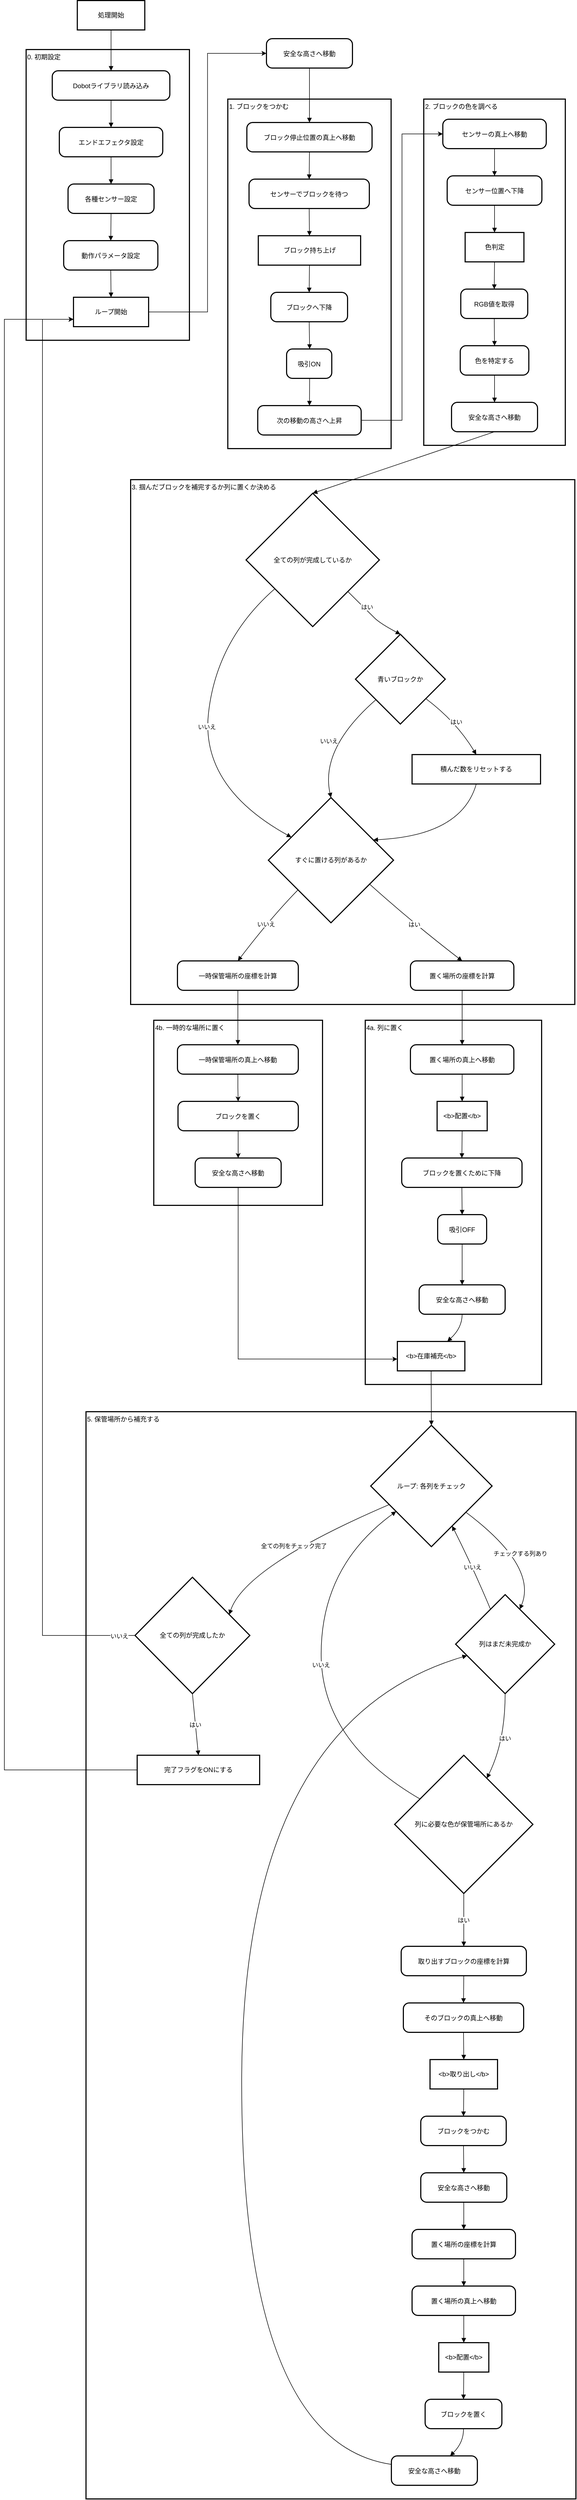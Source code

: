<mxfile version="27.1.6">
  <diagram name="ページ1" id="ypRRnfeijynuH0-PJjUa">
    <mxGraphModel dx="2175" dy="2353" grid="1" gridSize="10" guides="1" tooltips="1" connect="1" arrows="1" fold="1" page="1" pageScale="1" pageWidth="827" pageHeight="1169" math="0" shadow="0">
      <root>
        <mxCell id="0" />
        <mxCell id="1" parent="0" />
        <mxCell id="gNb3O_x_m8U-lqp0hc36-334" value="5. 保管場所から補充する" style="whiteSpace=wrap;strokeWidth=2;align=left;verticalAlign=top;" vertex="1" parent="1">
          <mxGeometry x="380" y="2612" width="900" height="1997" as="geometry" />
        </mxCell>
        <mxCell id="gNb3O_x_m8U-lqp0hc36-335" value="4b. 一時的な場所に置く" style="whiteSpace=wrap;strokeWidth=2;align=left;verticalAlign=top;" vertex="1" parent="1">
          <mxGeometry x="504.5" y="1893" width="310" height="340" as="geometry" />
        </mxCell>
        <mxCell id="gNb3O_x_m8U-lqp0hc36-336" value="4a. 列に置く" style="whiteSpace=wrap;strokeWidth=2;align=left;verticalAlign=top;" vertex="1" parent="1">
          <mxGeometry x="893" y="1893" width="324" height="669" as="geometry" />
        </mxCell>
        <mxCell id="gNb3O_x_m8U-lqp0hc36-337" value="3. 掴んだブロックを補完するか列に置くか決める" style="whiteSpace=wrap;strokeWidth=2;align=left;verticalAlign=top;" vertex="1" parent="1">
          <mxGeometry x="462" y="900" width="816" height="964" as="geometry" />
        </mxCell>
        <mxCell id="gNb3O_x_m8U-lqp0hc36-338" value="2. ブロックの色を調べる" style="whiteSpace=wrap;strokeWidth=2;align=left;verticalAlign=top;" vertex="1" parent="1">
          <mxGeometry x="1000.5" y="201" width="260" height="636" as="geometry" />
        </mxCell>
        <mxCell id="gNb3O_x_m8U-lqp0hc36-339" value="1. ブロックをつかむ" style="whiteSpace=wrap;strokeWidth=2;align=left;verticalAlign=top;" vertex="1" parent="1">
          <mxGeometry x="640.5" y="201" width="300" height="642" as="geometry" />
        </mxCell>
        <mxCell id="gNb3O_x_m8U-lqp0hc36-341" value="0. 初期設定" style="whiteSpace=wrap;strokeWidth=2;verticalAlign=top;align=left;" vertex="1" parent="1">
          <mxGeometry x="270" y="110" width="300" height="534" as="geometry" />
        </mxCell>
        <mxCell id="gNb3O_x_m8U-lqp0hc36-342" value="処理開始" style="whiteSpace=wrap;strokeWidth=2;" vertex="1" parent="1">
          <mxGeometry x="364" y="20" width="124" height="54" as="geometry" />
        </mxCell>
        <mxCell id="gNb3O_x_m8U-lqp0hc36-343" value="Dobotライブラリ読み込み" style="rounded=1;arcSize=20;strokeWidth=2" vertex="1" parent="1">
          <mxGeometry x="318" y="149" width="216" height="54" as="geometry" />
        </mxCell>
        <mxCell id="gNb3O_x_m8U-lqp0hc36-344" value="エンドエフェクタ設定" style="rounded=1;arcSize=20;strokeWidth=2" vertex="1" parent="1">
          <mxGeometry x="331" y="253" width="190" height="54" as="geometry" />
        </mxCell>
        <mxCell id="gNb3O_x_m8U-lqp0hc36-345" value="各種センサー設定" style="rounded=1;arcSize=20;strokeWidth=2" vertex="1" parent="1">
          <mxGeometry x="347" y="357" width="158" height="54" as="geometry" />
        </mxCell>
        <mxCell id="gNb3O_x_m8U-lqp0hc36-346" value="動作パラメータ設定" style="rounded=1;arcSize=20;strokeWidth=2" vertex="1" parent="1">
          <mxGeometry x="339" y="461" width="173" height="54" as="geometry" />
        </mxCell>
        <mxCell id="gNb3O_x_m8U-lqp0hc36-459" style="edgeStyle=orthogonalEdgeStyle;rounded=0;orthogonalLoop=1;jettySize=auto;html=1;entryX=0;entryY=0.5;entryDx=0;entryDy=0;" edge="1" parent="1" source="gNb3O_x_m8U-lqp0hc36-347" target="gNb3O_x_m8U-lqp0hc36-348">
          <mxGeometry relative="1" as="geometry" />
        </mxCell>
        <mxCell id="gNb3O_x_m8U-lqp0hc36-347" value="ループ開始" style="whiteSpace=wrap;strokeWidth=2;" vertex="1" parent="1">
          <mxGeometry x="357" y="565" width="138" height="54" as="geometry" />
        </mxCell>
        <mxCell id="gNb3O_x_m8U-lqp0hc36-348" value="安全な高さへ移動" style="rounded=1;arcSize=20;strokeWidth=2" vertex="1" parent="1">
          <mxGeometry x="711.5" y="90" width="158" height="54" as="geometry" />
        </mxCell>
        <mxCell id="gNb3O_x_m8U-lqp0hc36-349" value="ブロック停止位置の真上へ移動" style="rounded=1;arcSize=20;strokeWidth=2" vertex="1" parent="1">
          <mxGeometry x="675.5" y="244" width="230" height="54" as="geometry" />
        </mxCell>
        <mxCell id="gNb3O_x_m8U-lqp0hc36-350" value="センサーでブロックを待つ" style="rounded=1;arcSize=20;strokeWidth=2" vertex="1" parent="1">
          <mxGeometry x="679.5" y="348" width="221" height="54" as="geometry" />
        </mxCell>
        <mxCell id="gNb3O_x_m8U-lqp0hc36-351" value="ブロック持ち上げ" style="whiteSpace=wrap;strokeWidth=2;" vertex="1" parent="1">
          <mxGeometry x="696.5" y="452" width="188" height="54" as="geometry" />
        </mxCell>
        <mxCell id="gNb3O_x_m8U-lqp0hc36-352" value="ブロックへ下降" style="rounded=1;arcSize=20;strokeWidth=2" vertex="1" parent="1">
          <mxGeometry x="719.5" y="556" width="141" height="54" as="geometry" />
        </mxCell>
        <mxCell id="gNb3O_x_m8U-lqp0hc36-353" value="吸引ON" style="rounded=1;arcSize=20;strokeWidth=2" vertex="1" parent="1">
          <mxGeometry x="748.5" y="660" width="83" height="54" as="geometry" />
        </mxCell>
        <mxCell id="gNb3O_x_m8U-lqp0hc36-460" style="edgeStyle=orthogonalEdgeStyle;rounded=0;orthogonalLoop=1;jettySize=auto;html=1;entryX=0;entryY=0.5;entryDx=0;entryDy=0;" edge="1" parent="1" source="gNb3O_x_m8U-lqp0hc36-354" target="gNb3O_x_m8U-lqp0hc36-355">
          <mxGeometry relative="1" as="geometry" />
        </mxCell>
        <mxCell id="gNb3O_x_m8U-lqp0hc36-354" value="次の移動の高さへ上昇" style="rounded=1;arcSize=20;strokeWidth=2" vertex="1" parent="1">
          <mxGeometry x="695.5" y="764" width="190" height="54" as="geometry" />
        </mxCell>
        <mxCell id="gNb3O_x_m8U-lqp0hc36-355" value="センサーの真上へ移動" style="rounded=1;arcSize=20;strokeWidth=2" vertex="1" parent="1">
          <mxGeometry x="1035.5" y="238" width="190" height="54" as="geometry" />
        </mxCell>
        <mxCell id="gNb3O_x_m8U-lqp0hc36-356" value="センサー位置へ下降" style="rounded=1;arcSize=20;strokeWidth=2" vertex="1" parent="1">
          <mxGeometry x="1043.5" y="342" width="174" height="54" as="geometry" />
        </mxCell>
        <mxCell id="gNb3O_x_m8U-lqp0hc36-357" value="色判定" style="whiteSpace=wrap;strokeWidth=2;" vertex="1" parent="1">
          <mxGeometry x="1076.5" y="446" width="108" height="54" as="geometry" />
        </mxCell>
        <mxCell id="gNb3O_x_m8U-lqp0hc36-358" value="RGB値を取得" style="rounded=1;arcSize=20;strokeWidth=2" vertex="1" parent="1">
          <mxGeometry x="1068.5" y="550" width="123" height="54" as="geometry" />
        </mxCell>
        <mxCell id="gNb3O_x_m8U-lqp0hc36-359" value="色を特定する" style="rounded=1;arcSize=20;strokeWidth=2" vertex="1" parent="1">
          <mxGeometry x="1067.5" y="654" width="126" height="54" as="geometry" />
        </mxCell>
        <mxCell id="gNb3O_x_m8U-lqp0hc36-360" value="安全な高さへ移動" style="rounded=1;arcSize=20;strokeWidth=2" vertex="1" parent="1">
          <mxGeometry x="1051.5" y="758" width="158" height="54" as="geometry" />
        </mxCell>
        <mxCell id="gNb3O_x_m8U-lqp0hc36-361" value="全ての列が完成しているか" style="rhombus;strokeWidth=2;whiteSpace=wrap;" vertex="1" parent="1">
          <mxGeometry x="674" y="925" width="245" height="245" as="geometry" />
        </mxCell>
        <mxCell id="gNb3O_x_m8U-lqp0hc36-362" value="青いブロックか" style="rhombus;strokeWidth=2;whiteSpace=wrap;" vertex="1" parent="1">
          <mxGeometry x="875" y="1184" width="165" height="165" as="geometry" />
        </mxCell>
        <mxCell id="gNb3O_x_m8U-lqp0hc36-363" value="積んだ数をリセットする" style="whiteSpace=wrap;strokeWidth=2;" vertex="1" parent="1">
          <mxGeometry x="979" y="1405" width="236" height="54" as="geometry" />
        </mxCell>
        <mxCell id="gNb3O_x_m8U-lqp0hc36-364" value="すぐに置ける列があるか" style="rhombus;strokeWidth=2;whiteSpace=wrap;" vertex="1" parent="1">
          <mxGeometry x="715" y="1484" width="230" height="230" as="geometry" />
        </mxCell>
        <mxCell id="gNb3O_x_m8U-lqp0hc36-365" value="置く場所の座標を計算" style="rounded=1;arcSize=20;strokeWidth=2" vertex="1" parent="1">
          <mxGeometry x="976" y="1784" width="190" height="54" as="geometry" />
        </mxCell>
        <mxCell id="gNb3O_x_m8U-lqp0hc36-366" value="一時保管場所の座標を計算" style="rounded=1;arcSize=20;strokeWidth=2" vertex="1" parent="1">
          <mxGeometry x="548" y="1784" width="222" height="54" as="geometry" />
        </mxCell>
        <mxCell id="gNb3O_x_m8U-lqp0hc36-367" value="置く場所の真上へ移動" style="rounded=1;arcSize=20;strokeWidth=2" vertex="1" parent="1">
          <mxGeometry x="976" y="1938" width="190" height="54" as="geometry" />
        </mxCell>
        <mxCell id="gNb3O_x_m8U-lqp0hc36-368" value="&lt;b&gt;配置&lt;/b&gt;" style="whiteSpace=wrap;strokeWidth=2;" vertex="1" parent="1">
          <mxGeometry x="1025" y="2042" width="92" height="54" as="geometry" />
        </mxCell>
        <mxCell id="gNb3O_x_m8U-lqp0hc36-369" value="ブロックを置くために下降" style="rounded=1;arcSize=20;strokeWidth=2" vertex="1" parent="1">
          <mxGeometry x="960" y="2146" width="221" height="54" as="geometry" />
        </mxCell>
        <mxCell id="gNb3O_x_m8U-lqp0hc36-370" value="吸引OFF" style="rounded=1;arcSize=20;strokeWidth=2" vertex="1" parent="1">
          <mxGeometry x="1026" y="2250" width="90" height="54" as="geometry" />
        </mxCell>
        <mxCell id="gNb3O_x_m8U-lqp0hc36-371" value="安全な高さへ移動" style="rounded=1;arcSize=20;strokeWidth=2" vertex="1" parent="1">
          <mxGeometry x="992" y="2379" width="158" height="54" as="geometry" />
        </mxCell>
        <mxCell id="gNb3O_x_m8U-lqp0hc36-372" value="&lt;b&gt;在庫補充&lt;/b&gt;" style="whiteSpace=wrap;strokeWidth=2;" vertex="1" parent="1">
          <mxGeometry x="952" y="2483" width="124" height="54" as="geometry" />
        </mxCell>
        <mxCell id="gNb3O_x_m8U-lqp0hc36-452" style="edgeStyle=orthogonalEdgeStyle;rounded=0;orthogonalLoop=1;jettySize=auto;html=1;entryX=0.5;entryY=0;entryDx=0;entryDy=0;" edge="1" parent="1" source="gNb3O_x_m8U-lqp0hc36-373" target="gNb3O_x_m8U-lqp0hc36-375">
          <mxGeometry relative="1" as="geometry" />
        </mxCell>
        <mxCell id="gNb3O_x_m8U-lqp0hc36-373" value="一時保管場所の真上へ移動" style="rounded=1;arcSize=20;strokeWidth=2" vertex="1" parent="1">
          <mxGeometry x="548" y="1938" width="222" height="54" as="geometry" />
        </mxCell>
        <mxCell id="gNb3O_x_m8U-lqp0hc36-453" style="edgeStyle=orthogonalEdgeStyle;rounded=0;orthogonalLoop=1;jettySize=auto;html=1;" edge="1" parent="1" source="gNb3O_x_m8U-lqp0hc36-375" target="gNb3O_x_m8U-lqp0hc36-377">
          <mxGeometry relative="1" as="geometry" />
        </mxCell>
        <mxCell id="gNb3O_x_m8U-lqp0hc36-375" value="ブロックを置く" style="rounded=1;arcSize=20;strokeWidth=2" vertex="1" parent="1">
          <mxGeometry x="549" y="2042" width="221" height="54" as="geometry" />
        </mxCell>
        <mxCell id="gNb3O_x_m8U-lqp0hc36-377" value="安全な高さへ移動" style="rounded=1;arcSize=20;strokeWidth=2" vertex="1" parent="1">
          <mxGeometry x="580.5" y="2146" width="158" height="54" as="geometry" />
        </mxCell>
        <mxCell id="gNb3O_x_m8U-lqp0hc36-378" value="ループ: 各列をチェック" style="rhombus;strokeWidth=2;whiteSpace=wrap;" vertex="1" parent="1">
          <mxGeometry x="903" y="2637" width="223" height="223" as="geometry" />
        </mxCell>
        <mxCell id="gNb3O_x_m8U-lqp0hc36-379" value="列はまだ未完成か" style="rhombus;strokeWidth=2;whiteSpace=wrap;" vertex="1" parent="1">
          <mxGeometry x="1059" y="2948" width="182" height="182" as="geometry" />
        </mxCell>
        <mxCell id="gNb3O_x_m8U-lqp0hc36-380" value="列に必要な色が保管場所にあるか" style="rhombus;strokeWidth=2;whiteSpace=wrap;" vertex="1" parent="1">
          <mxGeometry x="947" y="3243" width="254" height="254" as="geometry" />
        </mxCell>
        <mxCell id="gNb3O_x_m8U-lqp0hc36-381" value="取り出すブロックの座標を計算" style="rounded=1;arcSize=20;strokeWidth=2" vertex="1" parent="1">
          <mxGeometry x="959" y="3594" width="230" height="54" as="geometry" />
        </mxCell>
        <mxCell id="gNb3O_x_m8U-lqp0hc36-382" value="そのブロックの真上へ移動" style="rounded=1;arcSize=20;strokeWidth=2" vertex="1" parent="1">
          <mxGeometry x="963" y="3698" width="221" height="54" as="geometry" />
        </mxCell>
        <mxCell id="gNb3O_x_m8U-lqp0hc36-383" value="&lt;b&gt;取り出し&lt;/b&gt;" style="whiteSpace=wrap;strokeWidth=2;" vertex="1" parent="1">
          <mxGeometry x="1012" y="3802" width="124" height="54" as="geometry" />
        </mxCell>
        <mxCell id="gNb3O_x_m8U-lqp0hc36-384" value="ブロックをつかむ" style="rounded=1;arcSize=20;strokeWidth=2" vertex="1" parent="1">
          <mxGeometry x="995" y="3906" width="157" height="54" as="geometry" />
        </mxCell>
        <mxCell id="gNb3O_x_m8U-lqp0hc36-385" value="安全な高さへ移動" style="rounded=1;arcSize=20;strokeWidth=2" vertex="1" parent="1">
          <mxGeometry x="995" y="4010" width="158" height="54" as="geometry" />
        </mxCell>
        <mxCell id="gNb3O_x_m8U-lqp0hc36-386" value="置く場所の座標を計算" style="rounded=1;arcSize=20;strokeWidth=2" vertex="1" parent="1">
          <mxGeometry x="979" y="4114" width="190" height="54" as="geometry" />
        </mxCell>
        <mxCell id="gNb3O_x_m8U-lqp0hc36-387" value="置く場所の真上へ移動" style="rounded=1;arcSize=20;strokeWidth=2" vertex="1" parent="1">
          <mxGeometry x="979" y="4218" width="190" height="54" as="geometry" />
        </mxCell>
        <mxCell id="gNb3O_x_m8U-lqp0hc36-388" value="&lt;b&gt;配置&lt;/b&gt;" style="whiteSpace=wrap;strokeWidth=2;" vertex="1" parent="1">
          <mxGeometry x="1028" y="4322" width="92" height="54" as="geometry" />
        </mxCell>
        <mxCell id="gNb3O_x_m8U-lqp0hc36-389" value="ブロックを置く" style="rounded=1;arcSize=20;strokeWidth=2" vertex="1" parent="1">
          <mxGeometry x="1003" y="4426" width="141" height="54" as="geometry" />
        </mxCell>
        <mxCell id="gNb3O_x_m8U-lqp0hc36-390" value="安全な高さへ移動" style="rounded=1;arcSize=20;strokeWidth=2" vertex="1" parent="1">
          <mxGeometry x="941" y="4530" width="158" height="54" as="geometry" />
        </mxCell>
        <mxCell id="gNb3O_x_m8U-lqp0hc36-455" style="edgeStyle=orthogonalEdgeStyle;rounded=0;orthogonalLoop=1;jettySize=auto;html=1;entryX=0;entryY=0.75;entryDx=0;entryDy=0;" edge="1" parent="1" source="gNb3O_x_m8U-lqp0hc36-391" target="gNb3O_x_m8U-lqp0hc36-347">
          <mxGeometry relative="1" as="geometry">
            <Array as="points">
              <mxPoint x="300" y="3023" />
              <mxPoint x="300" y="606" />
            </Array>
          </mxGeometry>
        </mxCell>
        <mxCell id="gNb3O_x_m8U-lqp0hc36-456" value="いいえ" style="edgeLabel;html=1;align=center;verticalAlign=middle;resizable=0;points=[];" vertex="1" connectable="0" parent="gNb3O_x_m8U-lqp0hc36-455">
          <mxGeometry x="-0.978" y="1" relative="1" as="geometry">
            <mxPoint as="offset" />
          </mxGeometry>
        </mxCell>
        <mxCell id="gNb3O_x_m8U-lqp0hc36-391" value="全ての列が完成したか" style="rhombus;strokeWidth=2;whiteSpace=wrap;" vertex="1" parent="1">
          <mxGeometry x="470" y="2916" width="211" height="214" as="geometry" />
        </mxCell>
        <mxCell id="gNb3O_x_m8U-lqp0hc36-454" style="edgeStyle=orthogonalEdgeStyle;rounded=0;orthogonalLoop=1;jettySize=auto;html=1;entryX=0;entryY=0.75;entryDx=0;entryDy=0;" edge="1" parent="1" source="gNb3O_x_m8U-lqp0hc36-392" target="gNb3O_x_m8U-lqp0hc36-347">
          <mxGeometry relative="1" as="geometry">
            <mxPoint x="270" y="2840" as="targetPoint" />
            <Array as="points">
              <mxPoint x="230" y="3270" />
              <mxPoint x="230" y="606" />
            </Array>
          </mxGeometry>
        </mxCell>
        <mxCell id="gNb3O_x_m8U-lqp0hc36-392" value="完了フラグをONにする" style="whiteSpace=wrap;strokeWidth=2;" vertex="1" parent="1">
          <mxGeometry x="474" y="3243" width="225" height="54" as="geometry" />
        </mxCell>
        <mxCell id="gNb3O_x_m8U-lqp0hc36-393" value="" style="curved=1;startArrow=none;endArrow=block;exitX=0.5;exitY=1;entryX=0.5;entryY=0;rounded=0;" edge="1" parent="1" source="gNb3O_x_m8U-lqp0hc36-342" target="gNb3O_x_m8U-lqp0hc36-343">
          <mxGeometry relative="1" as="geometry">
            <Array as="points" />
          </mxGeometry>
        </mxCell>
        <mxCell id="gNb3O_x_m8U-lqp0hc36-394" value="" style="curved=1;startArrow=none;endArrow=block;exitX=0.5;exitY=1;entryX=0.5;entryY=0;rounded=0;" edge="1" parent="1" source="gNb3O_x_m8U-lqp0hc36-343" target="gNb3O_x_m8U-lqp0hc36-344">
          <mxGeometry relative="1" as="geometry">
            <Array as="points" />
          </mxGeometry>
        </mxCell>
        <mxCell id="gNb3O_x_m8U-lqp0hc36-395" value="" style="curved=1;startArrow=none;endArrow=block;exitX=0.5;exitY=1;entryX=0.5;entryY=0;rounded=0;" edge="1" parent="1" source="gNb3O_x_m8U-lqp0hc36-344" target="gNb3O_x_m8U-lqp0hc36-345">
          <mxGeometry relative="1" as="geometry">
            <Array as="points" />
          </mxGeometry>
        </mxCell>
        <mxCell id="gNb3O_x_m8U-lqp0hc36-396" value="" style="curved=1;startArrow=none;endArrow=block;exitX=0.5;exitY=1;entryX=0.5;entryY=0;rounded=0;" edge="1" parent="1" source="gNb3O_x_m8U-lqp0hc36-345" target="gNb3O_x_m8U-lqp0hc36-346">
          <mxGeometry relative="1" as="geometry">
            <Array as="points" />
          </mxGeometry>
        </mxCell>
        <mxCell id="gNb3O_x_m8U-lqp0hc36-397" value="" style="curved=1;startArrow=none;endArrow=block;exitX=0.5;exitY=1;entryX=0.5;entryY=0;rounded=0;" edge="1" parent="1" source="gNb3O_x_m8U-lqp0hc36-346" target="gNb3O_x_m8U-lqp0hc36-347">
          <mxGeometry relative="1" as="geometry">
            <Array as="points" />
          </mxGeometry>
        </mxCell>
        <mxCell id="gNb3O_x_m8U-lqp0hc36-399" value="" style="curved=1;startArrow=none;endArrow=block;exitX=0.5;exitY=1;entryX=0.5;entryY=0;rounded=0;" edge="1" parent="1" source="gNb3O_x_m8U-lqp0hc36-348" target="gNb3O_x_m8U-lqp0hc36-349">
          <mxGeometry relative="1" as="geometry">
            <Array as="points" />
          </mxGeometry>
        </mxCell>
        <mxCell id="gNb3O_x_m8U-lqp0hc36-400" value="" style="curved=1;startArrow=none;endArrow=block;exitX=0.5;exitY=1;entryX=0.5;entryY=0;rounded=0;" edge="1" parent="1" source="gNb3O_x_m8U-lqp0hc36-349" target="gNb3O_x_m8U-lqp0hc36-350">
          <mxGeometry relative="1" as="geometry">
            <Array as="points" />
          </mxGeometry>
        </mxCell>
        <mxCell id="gNb3O_x_m8U-lqp0hc36-401" value="" style="curved=1;startArrow=none;endArrow=block;exitX=0.5;exitY=1;entryX=0.5;entryY=0;rounded=0;" edge="1" parent="1" source="gNb3O_x_m8U-lqp0hc36-350" target="gNb3O_x_m8U-lqp0hc36-351">
          <mxGeometry relative="1" as="geometry">
            <Array as="points" />
          </mxGeometry>
        </mxCell>
        <mxCell id="gNb3O_x_m8U-lqp0hc36-402" value="" style="curved=1;startArrow=none;endArrow=block;exitX=0.5;exitY=1;entryX=0.5;entryY=0;rounded=0;" edge="1" parent="1" source="gNb3O_x_m8U-lqp0hc36-351" target="gNb3O_x_m8U-lqp0hc36-352">
          <mxGeometry relative="1" as="geometry">
            <Array as="points" />
          </mxGeometry>
        </mxCell>
        <mxCell id="gNb3O_x_m8U-lqp0hc36-403" value="" style="curved=1;startArrow=none;endArrow=block;exitX=0.5;exitY=1;entryX=0.51;entryY=0;rounded=0;" edge="1" parent="1" source="gNb3O_x_m8U-lqp0hc36-352" target="gNb3O_x_m8U-lqp0hc36-353">
          <mxGeometry relative="1" as="geometry">
            <Array as="points" />
          </mxGeometry>
        </mxCell>
        <mxCell id="gNb3O_x_m8U-lqp0hc36-404" value="" style="curved=1;startArrow=none;endArrow=block;exitX=0.51;exitY=1;entryX=0.5;entryY=0;rounded=0;" edge="1" parent="1" source="gNb3O_x_m8U-lqp0hc36-353" target="gNb3O_x_m8U-lqp0hc36-354">
          <mxGeometry relative="1" as="geometry">
            <Array as="points" />
          </mxGeometry>
        </mxCell>
        <mxCell id="gNb3O_x_m8U-lqp0hc36-406" value="" style="curved=1;startArrow=none;endArrow=block;exitX=0.5;exitY=1;entryX=0.5;entryY=0;rounded=0;" edge="1" parent="1" source="gNb3O_x_m8U-lqp0hc36-355" target="gNb3O_x_m8U-lqp0hc36-356">
          <mxGeometry relative="1" as="geometry">
            <Array as="points" />
          </mxGeometry>
        </mxCell>
        <mxCell id="gNb3O_x_m8U-lqp0hc36-407" value="" style="curved=1;startArrow=none;endArrow=block;exitX=0.5;exitY=1;entryX=0.5;entryY=0;rounded=0;" edge="1" parent="1" source="gNb3O_x_m8U-lqp0hc36-356" target="gNb3O_x_m8U-lqp0hc36-357">
          <mxGeometry relative="1" as="geometry">
            <Array as="points" />
          </mxGeometry>
        </mxCell>
        <mxCell id="gNb3O_x_m8U-lqp0hc36-408" value="" style="curved=1;startArrow=none;endArrow=block;exitX=0.5;exitY=1;entryX=0.5;entryY=0;rounded=0;" edge="1" parent="1" source="gNb3O_x_m8U-lqp0hc36-357" target="gNb3O_x_m8U-lqp0hc36-358">
          <mxGeometry relative="1" as="geometry">
            <Array as="points" />
          </mxGeometry>
        </mxCell>
        <mxCell id="gNb3O_x_m8U-lqp0hc36-409" value="" style="curved=1;startArrow=none;endArrow=block;exitX=0.5;exitY=1;entryX=0.5;entryY=0;rounded=0;" edge="1" parent="1" source="gNb3O_x_m8U-lqp0hc36-358" target="gNb3O_x_m8U-lqp0hc36-359">
          <mxGeometry relative="1" as="geometry">
            <Array as="points" />
          </mxGeometry>
        </mxCell>
        <mxCell id="gNb3O_x_m8U-lqp0hc36-410" value="" style="curved=1;startArrow=none;endArrow=block;exitX=0.5;exitY=1;entryX=0.5;entryY=0;rounded=0;" edge="1" parent="1" source="gNb3O_x_m8U-lqp0hc36-359" target="gNb3O_x_m8U-lqp0hc36-360">
          <mxGeometry relative="1" as="geometry">
            <Array as="points" />
          </mxGeometry>
        </mxCell>
        <mxCell id="gNb3O_x_m8U-lqp0hc36-411" value="" style="curved=1;startArrow=none;endArrow=block;exitX=0.5;exitY=1;entryX=0.5;entryY=0;rounded=0;" edge="1" parent="1" source="gNb3O_x_m8U-lqp0hc36-360" target="gNb3O_x_m8U-lqp0hc36-361">
          <mxGeometry relative="1" as="geometry">
            <Array as="points" />
          </mxGeometry>
        </mxCell>
        <mxCell id="gNb3O_x_m8U-lqp0hc36-412" value="はい" style="curved=1;startArrow=none;endArrow=block;exitX=1;exitY=0.95;entryX=0.5;entryY=0;rounded=0;" edge="1" parent="1" source="gNb3O_x_m8U-lqp0hc36-361" target="gNb3O_x_m8U-lqp0hc36-362">
          <mxGeometry x="-0.284" y="5" relative="1" as="geometry">
            <Array as="points">
              <mxPoint x="900" y="1144" />
              <mxPoint x="920" y="1164" />
            </Array>
            <mxPoint as="offset" />
          </mxGeometry>
        </mxCell>
        <mxCell id="gNb3O_x_m8U-lqp0hc36-413" value="はい" style="curved=1;startArrow=none;endArrow=block;exitX=1.01;exitY=0.89;entryX=0.5;entryY=0.01;rounded=0;" edge="1" parent="1" source="gNb3O_x_m8U-lqp0hc36-362" target="gNb3O_x_m8U-lqp0hc36-363">
          <mxGeometry relative="1" as="geometry">
            <Array as="points">
              <mxPoint x="1060" y="1344" />
            </Array>
          </mxGeometry>
        </mxCell>
        <mxCell id="gNb3O_x_m8U-lqp0hc36-414" value="" style="curved=1;startArrow=none;endArrow=block;exitX=0.5;exitY=1.01;entryX=1;entryY=0.26;rounded=0;" edge="1" parent="1" source="gNb3O_x_m8U-lqp0hc36-363" target="gNb3O_x_m8U-lqp0hc36-364">
          <mxGeometry relative="1" as="geometry">
            <Array as="points">
              <mxPoint x="1070" y="1554" />
            </Array>
          </mxGeometry>
        </mxCell>
        <mxCell id="gNb3O_x_m8U-lqp0hc36-415" value="いいえ" style="curved=1;startArrow=none;endArrow=block;exitX=0;exitY=0.92;entryX=0.5;entryY=0;rounded=0;" edge="1" parent="1" source="gNb3O_x_m8U-lqp0hc36-362" target="gNb3O_x_m8U-lqp0hc36-364">
          <mxGeometry relative="1" as="geometry">
            <Array as="points">
              <mxPoint x="810" y="1394" />
            </Array>
          </mxGeometry>
        </mxCell>
        <mxCell id="gNb3O_x_m8U-lqp0hc36-416" value="いいえ" style="curved=1;startArrow=none;endArrow=block;exitX=0;exitY=0.88;entryX=0;entryY=0.21;rounded=0;" edge="1" parent="1" source="gNb3O_x_m8U-lqp0hc36-361" target="gNb3O_x_m8U-lqp0hc36-364">
          <mxGeometry relative="1" as="geometry">
            <Array as="points">
              <mxPoint x="620" y="1194" />
              <mxPoint x="590" y="1464" />
            </Array>
          </mxGeometry>
        </mxCell>
        <mxCell id="gNb3O_x_m8U-lqp0hc36-417" value="はい" style="curved=1;startArrow=none;endArrow=block;exitX=1;exitY=0.81;entryX=0.5;entryY=0.01;rounded=0;" edge="1" parent="1" source="gNb3O_x_m8U-lqp0hc36-364" target="gNb3O_x_m8U-lqp0hc36-365">
          <mxGeometry relative="1" as="geometry">
            <Array as="points">
              <mxPoint x="980" y="1714" />
            </Array>
          </mxGeometry>
        </mxCell>
        <mxCell id="gNb3O_x_m8U-lqp0hc36-418" value="いいえ" style="curved=1;startArrow=none;endArrow=block;exitX=0;exitY=0.95;entryX=0.5;entryY=0.01;rounded=0;" edge="1" parent="1" source="gNb3O_x_m8U-lqp0hc36-364" target="gNb3O_x_m8U-lqp0hc36-366">
          <mxGeometry relative="1" as="geometry">
            <Array as="points">
              <mxPoint x="720" y="1704" />
            </Array>
          </mxGeometry>
        </mxCell>
        <mxCell id="gNb3O_x_m8U-lqp0hc36-419" value="" style="curved=1;startArrow=none;endArrow=block;exitX=0.5;exitY=1.01;entryX=0.5;entryY=0.01;rounded=0;" edge="1" parent="1" source="gNb3O_x_m8U-lqp0hc36-365" target="gNb3O_x_m8U-lqp0hc36-367">
          <mxGeometry relative="1" as="geometry">
            <Array as="points" />
          </mxGeometry>
        </mxCell>
        <mxCell id="gNb3O_x_m8U-lqp0hc36-420" value="" style="curved=1;startArrow=none;endArrow=block;exitX=0.5;exitY=1.01;entryX=0.5;entryY=0.01;rounded=0;" edge="1" parent="1" source="gNb3O_x_m8U-lqp0hc36-367" target="gNb3O_x_m8U-lqp0hc36-368">
          <mxGeometry relative="1" as="geometry">
            <Array as="points" />
          </mxGeometry>
        </mxCell>
        <mxCell id="gNb3O_x_m8U-lqp0hc36-421" value="" style="curved=1;startArrow=none;endArrow=block;exitX=0.5;exitY=1;entryX=0.5;entryY=0;rounded=0;" edge="1" parent="1" source="gNb3O_x_m8U-lqp0hc36-368" target="gNb3O_x_m8U-lqp0hc36-369">
          <mxGeometry relative="1" as="geometry">
            <Array as="points" />
          </mxGeometry>
        </mxCell>
        <mxCell id="gNb3O_x_m8U-lqp0hc36-422" value="" style="curved=1;startArrow=none;endArrow=block;exitX=0.5;exitY=1;entryX=0.5;entryY=0;rounded=0;" edge="1" parent="1" source="gNb3O_x_m8U-lqp0hc36-369" target="gNb3O_x_m8U-lqp0hc36-370">
          <mxGeometry relative="1" as="geometry">
            <Array as="points" />
          </mxGeometry>
        </mxCell>
        <mxCell id="gNb3O_x_m8U-lqp0hc36-423" value="" style="curved=1;startArrow=none;endArrow=block;exitX=0.5;exitY=1;entryX=0.5;entryY=0;rounded=0;" edge="1" parent="1" source="gNb3O_x_m8U-lqp0hc36-370" target="gNb3O_x_m8U-lqp0hc36-371">
          <mxGeometry relative="1" as="geometry">
            <Array as="points" />
          </mxGeometry>
        </mxCell>
        <mxCell id="gNb3O_x_m8U-lqp0hc36-424" value="" style="curved=1;startArrow=none;endArrow=block;exitX=0.5;exitY=1;entryX=0.74;entryY=0;rounded=0;" edge="1" parent="1" source="gNb3O_x_m8U-lqp0hc36-371" target="gNb3O_x_m8U-lqp0hc36-372">
          <mxGeometry relative="1" as="geometry">
            <Array as="points">
              <mxPoint x="1071" y="2458" />
            </Array>
          </mxGeometry>
        </mxCell>
        <mxCell id="gNb3O_x_m8U-lqp0hc36-425" value="" style="curved=1;startArrow=none;endArrow=block;exitX=0.5;exitY=1.01;entryX=0.5;entryY=0.01;rounded=0;" edge="1" parent="1" source="gNb3O_x_m8U-lqp0hc36-366" target="gNb3O_x_m8U-lqp0hc36-373">
          <mxGeometry relative="1" as="geometry">
            <Array as="points" />
          </mxGeometry>
        </mxCell>
        <mxCell id="gNb3O_x_m8U-lqp0hc36-431" value="" style="curved=1;startArrow=none;endArrow=block;exitX=0.5;exitY=1;entryX=0.5;entryY=0;rounded=0;" edge="1" parent="1" source="gNb3O_x_m8U-lqp0hc36-372" target="gNb3O_x_m8U-lqp0hc36-378">
          <mxGeometry relative="1" as="geometry">
            <Array as="points" />
          </mxGeometry>
        </mxCell>
        <mxCell id="gNb3O_x_m8U-lqp0hc36-432" value="チェックする列あり" style="curved=1;startArrow=none;endArrow=block;exitX=1;exitY=0.88;entryX=0.71;entryY=0;rounded=0;" edge="1" parent="1" source="gNb3O_x_m8U-lqp0hc36-378" target="gNb3O_x_m8U-lqp0hc36-379">
          <mxGeometry relative="1" as="geometry">
            <Array as="points">
              <mxPoint x="1210" y="2896" />
            </Array>
          </mxGeometry>
        </mxCell>
        <mxCell id="gNb3O_x_m8U-lqp0hc36-433" value="はい" style="curved=1;startArrow=none;endArrow=block;exitX=0.5;exitY=1;entryX=0.75;entryY=0;rounded=0;" edge="1" parent="1" source="gNb3O_x_m8U-lqp0hc36-379" target="gNb3O_x_m8U-lqp0hc36-380">
          <mxGeometry relative="1" as="geometry">
            <Array as="points">
              <mxPoint x="1150" y="3218" />
            </Array>
          </mxGeometry>
        </mxCell>
        <mxCell id="gNb3O_x_m8U-lqp0hc36-434" value="はい" style="curved=1;startArrow=none;endArrow=block;exitX=0.5;exitY=1;entryX=0.5;entryY=0.01;rounded=0;" edge="1" parent="1" source="gNb3O_x_m8U-lqp0hc36-380" target="gNb3O_x_m8U-lqp0hc36-381">
          <mxGeometry relative="1" as="geometry">
            <Array as="points" />
          </mxGeometry>
        </mxCell>
        <mxCell id="gNb3O_x_m8U-lqp0hc36-435" value="" style="curved=1;startArrow=none;endArrow=block;exitX=0.5;exitY=1.01;entryX=0.5;entryY=0.01;rounded=0;" edge="1" parent="1" source="gNb3O_x_m8U-lqp0hc36-381" target="gNb3O_x_m8U-lqp0hc36-382">
          <mxGeometry relative="1" as="geometry">
            <Array as="points" />
          </mxGeometry>
        </mxCell>
        <mxCell id="gNb3O_x_m8U-lqp0hc36-436" value="" style="curved=1;startArrow=none;endArrow=block;exitX=0.5;exitY=1.01;entryX=0.5;entryY=0.01;rounded=0;" edge="1" parent="1" source="gNb3O_x_m8U-lqp0hc36-382" target="gNb3O_x_m8U-lqp0hc36-383">
          <mxGeometry relative="1" as="geometry">
            <Array as="points" />
          </mxGeometry>
        </mxCell>
        <mxCell id="gNb3O_x_m8U-lqp0hc36-437" value="" style="curved=1;startArrow=none;endArrow=block;exitX=0.5;exitY=1.01;entryX=0.5;entryY=0.01;rounded=0;" edge="1" parent="1" source="gNb3O_x_m8U-lqp0hc36-383" target="gNb3O_x_m8U-lqp0hc36-384">
          <mxGeometry relative="1" as="geometry">
            <Array as="points" />
          </mxGeometry>
        </mxCell>
        <mxCell id="gNb3O_x_m8U-lqp0hc36-438" value="" style="curved=1;startArrow=none;endArrow=block;exitX=0.5;exitY=1.01;entryX=0.5;entryY=0.01;rounded=0;" edge="1" parent="1" source="gNb3O_x_m8U-lqp0hc36-384" target="gNb3O_x_m8U-lqp0hc36-385">
          <mxGeometry relative="1" as="geometry">
            <Array as="points" />
          </mxGeometry>
        </mxCell>
        <mxCell id="gNb3O_x_m8U-lqp0hc36-439" value="" style="curved=1;startArrow=none;endArrow=block;exitX=0.5;exitY=1.01;entryX=0.5;entryY=0.01;rounded=0;" edge="1" parent="1" source="gNb3O_x_m8U-lqp0hc36-385" target="gNb3O_x_m8U-lqp0hc36-386">
          <mxGeometry relative="1" as="geometry">
            <Array as="points" />
          </mxGeometry>
        </mxCell>
        <mxCell id="gNb3O_x_m8U-lqp0hc36-440" value="" style="curved=1;startArrow=none;endArrow=block;exitX=0.5;exitY=1.01;entryX=0.5;entryY=0.01;rounded=0;" edge="1" parent="1" source="gNb3O_x_m8U-lqp0hc36-386" target="gNb3O_x_m8U-lqp0hc36-387">
          <mxGeometry relative="1" as="geometry">
            <Array as="points" />
          </mxGeometry>
        </mxCell>
        <mxCell id="gNb3O_x_m8U-lqp0hc36-441" value="" style="curved=1;startArrow=none;endArrow=block;exitX=0.5;exitY=1.01;entryX=0.5;entryY=0.01;rounded=0;" edge="1" parent="1" source="gNb3O_x_m8U-lqp0hc36-387" target="gNb3O_x_m8U-lqp0hc36-388">
          <mxGeometry relative="1" as="geometry">
            <Array as="points" />
          </mxGeometry>
        </mxCell>
        <mxCell id="gNb3O_x_m8U-lqp0hc36-442" value="" style="curved=1;startArrow=none;endArrow=block;exitX=0.5;exitY=1.01;entryX=0.5;entryY=0.01;rounded=0;" edge="1" parent="1" source="gNb3O_x_m8U-lqp0hc36-388" target="gNb3O_x_m8U-lqp0hc36-389">
          <mxGeometry relative="1" as="geometry">
            <Array as="points" />
          </mxGeometry>
        </mxCell>
        <mxCell id="gNb3O_x_m8U-lqp0hc36-443" value="" style="curved=1;startArrow=none;endArrow=block;exitX=0.5;exitY=1.01;entryX=0.68;entryY=0.01;rounded=0;" edge="1" parent="1" source="gNb3O_x_m8U-lqp0hc36-389" target="gNb3O_x_m8U-lqp0hc36-390">
          <mxGeometry relative="1" as="geometry">
            <Array as="points">
              <mxPoint x="1074" y="4505" />
            </Array>
          </mxGeometry>
        </mxCell>
        <mxCell id="gNb3O_x_m8U-lqp0hc36-444" value="" style="curved=1;startArrow=none;endArrow=block;exitX=0;exitY=0.29;entryX=0;entryY=0.65;rounded=0;" edge="1" parent="1" source="gNb3O_x_m8U-lqp0hc36-390" target="gNb3O_x_m8U-lqp0hc36-379">
          <mxGeometry relative="1" as="geometry">
            <Array as="points">
              <mxPoint x="666" y="4505" />
              <mxPoint x="666" y="3182" />
            </Array>
          </mxGeometry>
        </mxCell>
        <mxCell id="gNb3O_x_m8U-lqp0hc36-445" value="いいえ" style="curved=1;startArrow=none;endArrow=block;exitX=0;exitY=0.21;entryX=0;entryY=0.86;rounded=0;" edge="1" parent="1" source="gNb3O_x_m8U-lqp0hc36-380" target="gNb3O_x_m8U-lqp0hc36-378">
          <mxGeometry relative="1" as="geometry">
            <Array as="points">
              <mxPoint x="812" y="3218" />
              <mxPoint x="812" y="2896" />
            </Array>
          </mxGeometry>
        </mxCell>
        <mxCell id="gNb3O_x_m8U-lqp0hc36-446" value="いいえ" style="curved=1;startArrow=none;endArrow=block;exitX=0.29;exitY=0;entryX=0.76;entryY=1;rounded=0;" edge="1" parent="1" source="gNb3O_x_m8U-lqp0hc36-379" target="gNb3O_x_m8U-lqp0hc36-378">
          <mxGeometry relative="1" as="geometry">
            <Array as="points">
              <mxPoint x="1090" y="2896" />
            </Array>
          </mxGeometry>
        </mxCell>
        <mxCell id="gNb3O_x_m8U-lqp0hc36-447" value="全ての列をチェック完了" style="curved=1;startArrow=none;endArrow=block;exitX=0;exitY=0.72;entryX=1;entryY=0.22;rounded=0;" edge="1" parent="1" source="gNb3O_x_m8U-lqp0hc36-378" target="gNb3O_x_m8U-lqp0hc36-391">
          <mxGeometry relative="1" as="geometry">
            <Array as="points">
              <mxPoint x="673" y="2896" />
            </Array>
          </mxGeometry>
        </mxCell>
        <mxCell id="gNb3O_x_m8U-lqp0hc36-448" value="はい" style="curved=1;startArrow=none;endArrow=block;exitX=0.5;exitY=1;entryX=0.5;entryY=0;rounded=0;entryDx=0;entryDy=0;" edge="1" parent="1" source="gNb3O_x_m8U-lqp0hc36-391" target="gNb3O_x_m8U-lqp0hc36-392">
          <mxGeometry relative="1" as="geometry">
            <Array as="points" />
          </mxGeometry>
        </mxCell>
        <mxCell id="gNb3O_x_m8U-lqp0hc36-457" style="edgeStyle=orthogonalEdgeStyle;rounded=0;orthogonalLoop=1;jettySize=auto;html=1;entryX=-0.001;entryY=0.599;entryDx=0;entryDy=0;entryPerimeter=0;" edge="1" parent="1" source="gNb3O_x_m8U-lqp0hc36-377" target="gNb3O_x_m8U-lqp0hc36-372">
          <mxGeometry relative="1" as="geometry">
            <Array as="points">
              <mxPoint x="660" y="2515" />
            </Array>
          </mxGeometry>
        </mxCell>
      </root>
    </mxGraphModel>
  </diagram>
</mxfile>
